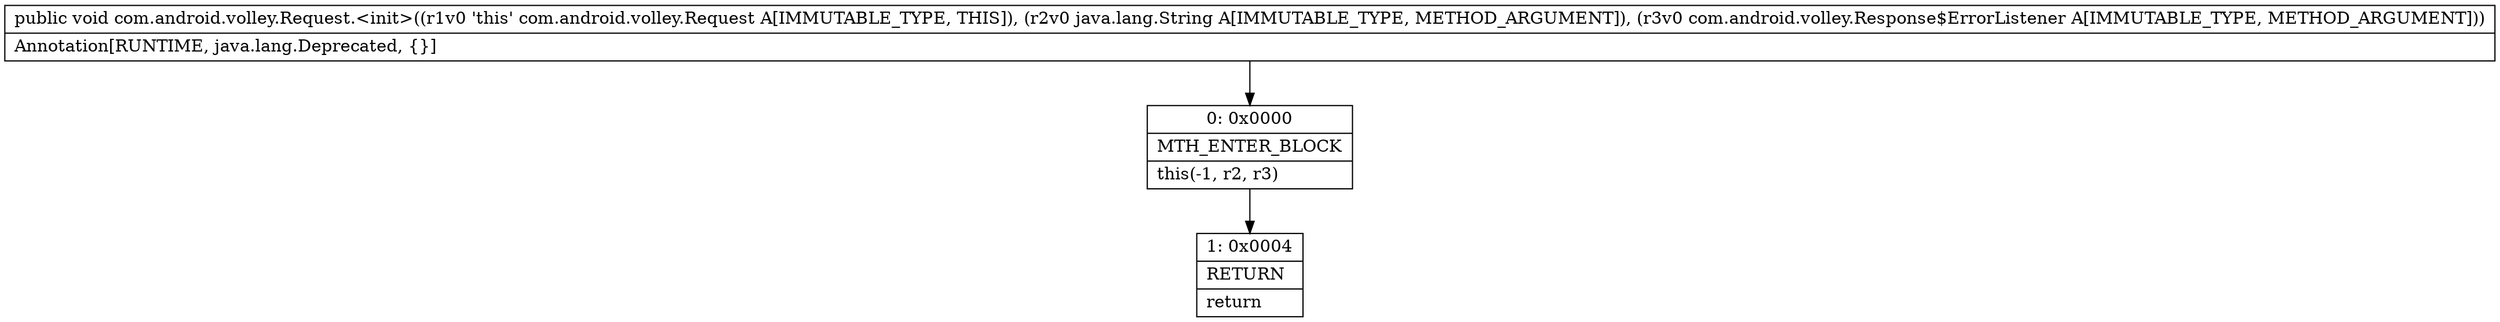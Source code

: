 digraph "CFG forcom.android.volley.Request.\<init\>(Ljava\/lang\/String;Lcom\/android\/volley\/Response$ErrorListener;)V" {
Node_0 [shape=record,label="{0\:\ 0x0000|MTH_ENTER_BLOCK\l|this(\-1, r2, r3)\l}"];
Node_1 [shape=record,label="{1\:\ 0x0004|RETURN\l|return\l}"];
MethodNode[shape=record,label="{public void com.android.volley.Request.\<init\>((r1v0 'this' com.android.volley.Request A[IMMUTABLE_TYPE, THIS]), (r2v0 java.lang.String A[IMMUTABLE_TYPE, METHOD_ARGUMENT]), (r3v0 com.android.volley.Response$ErrorListener A[IMMUTABLE_TYPE, METHOD_ARGUMENT]))  | Annotation[RUNTIME, java.lang.Deprecated, \{\}]\l}"];
MethodNode -> Node_0;
Node_0 -> Node_1;
}

